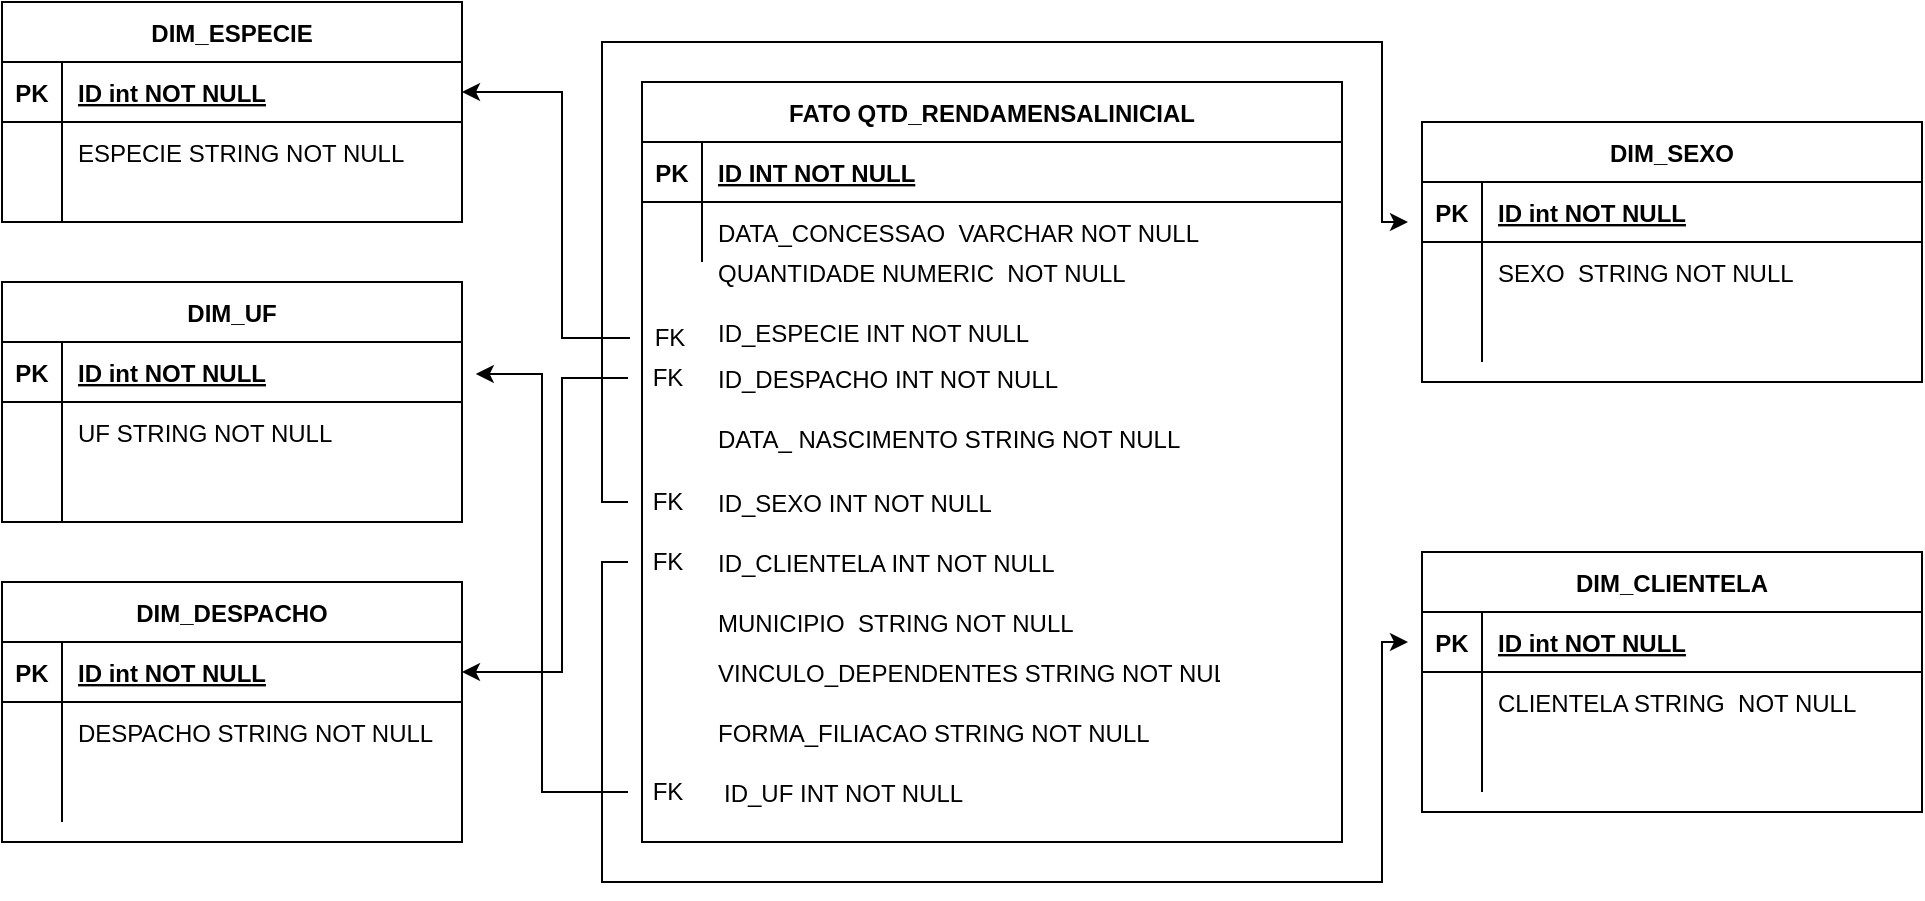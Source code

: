 <mxfile version="14.8.6" type="github">
  <diagram id="R2lEEEUBdFMjLlhIrx00" name="Page-1">
    <mxGraphModel dx="2170" dy="484" grid="1" gridSize="10" guides="1" tooltips="1" connect="1" arrows="1" fold="1" page="1" pageScale="1" pageWidth="850" pageHeight="1100" math="0" shadow="0" extFonts="Permanent Marker^https://fonts.googleapis.com/css?family=Permanent+Marker">
      <root>
        <mxCell id="0" />
        <mxCell id="1" parent="0" />
        <mxCell id="C-vyLk0tnHw3VtMMgP7b-2" value="DIM_ESPECIE" style="shape=table;startSize=30;container=1;collapsible=1;childLayout=tableLayout;fixedRows=1;rowLines=0;fontStyle=1;align=center;resizeLast=1;" parent="1" vertex="1">
          <mxGeometry x="-10" y="100" width="230" height="110" as="geometry" />
        </mxCell>
        <mxCell id="C-vyLk0tnHw3VtMMgP7b-3" value="" style="shape=partialRectangle;collapsible=0;dropTarget=0;pointerEvents=0;fillColor=none;points=[[0,0.5],[1,0.5]];portConstraint=eastwest;top=0;left=0;right=0;bottom=1;" parent="C-vyLk0tnHw3VtMMgP7b-2" vertex="1">
          <mxGeometry y="30" width="230" height="30" as="geometry" />
        </mxCell>
        <mxCell id="C-vyLk0tnHw3VtMMgP7b-4" value="PK" style="shape=partialRectangle;overflow=hidden;connectable=0;fillColor=none;top=0;left=0;bottom=0;right=0;fontStyle=1;" parent="C-vyLk0tnHw3VtMMgP7b-3" vertex="1">
          <mxGeometry width="30" height="30" as="geometry" />
        </mxCell>
        <mxCell id="C-vyLk0tnHw3VtMMgP7b-5" value="ID int NOT NULL " style="shape=partialRectangle;overflow=hidden;connectable=0;fillColor=none;top=0;left=0;bottom=0;right=0;align=left;spacingLeft=6;fontStyle=5;" parent="C-vyLk0tnHw3VtMMgP7b-3" vertex="1">
          <mxGeometry x="30" width="200" height="30" as="geometry" />
        </mxCell>
        <mxCell id="C-vyLk0tnHw3VtMMgP7b-9" value="" style="shape=partialRectangle;collapsible=0;dropTarget=0;pointerEvents=0;fillColor=none;points=[[0,0.5],[1,0.5]];portConstraint=eastwest;top=0;left=0;right=0;bottom=0;" parent="C-vyLk0tnHw3VtMMgP7b-2" vertex="1">
          <mxGeometry y="60" width="230" height="30" as="geometry" />
        </mxCell>
        <mxCell id="C-vyLk0tnHw3VtMMgP7b-10" value="" style="shape=partialRectangle;overflow=hidden;connectable=0;fillColor=none;top=0;left=0;bottom=0;right=0;" parent="C-vyLk0tnHw3VtMMgP7b-9" vertex="1">
          <mxGeometry width="30" height="30" as="geometry" />
        </mxCell>
        <mxCell id="C-vyLk0tnHw3VtMMgP7b-11" value="ESPECIE STRING NOT NULL" style="shape=partialRectangle;overflow=hidden;connectable=0;fillColor=none;top=0;left=0;bottom=0;right=0;align=left;spacingLeft=6;" parent="C-vyLk0tnHw3VtMMgP7b-9" vertex="1">
          <mxGeometry x="30" width="200" height="30" as="geometry" />
        </mxCell>
        <mxCell id="C-vyLk0tnHw3VtMMgP7b-6" value="" style="shape=partialRectangle;collapsible=0;dropTarget=0;pointerEvents=0;fillColor=none;points=[[0,0.5],[1,0.5]];portConstraint=eastwest;top=0;left=0;right=0;bottom=0;" parent="C-vyLk0tnHw3VtMMgP7b-2" vertex="1">
          <mxGeometry y="90" width="230" height="20" as="geometry" />
        </mxCell>
        <mxCell id="C-vyLk0tnHw3VtMMgP7b-7" value="" style="shape=partialRectangle;overflow=hidden;connectable=0;fillColor=none;top=0;left=0;bottom=0;right=0;" parent="C-vyLk0tnHw3VtMMgP7b-6" vertex="1">
          <mxGeometry width="30" height="20" as="geometry" />
        </mxCell>
        <mxCell id="C-vyLk0tnHw3VtMMgP7b-8" value="" style="shape=partialRectangle;overflow=hidden;connectable=0;fillColor=none;top=0;left=0;bottom=0;right=0;align=left;spacingLeft=6;" parent="C-vyLk0tnHw3VtMMgP7b-6" vertex="1">
          <mxGeometry x="30" width="200" height="20" as="geometry" />
        </mxCell>
        <mxCell id="C-vyLk0tnHw3VtMMgP7b-13" value="DIM_UF" style="shape=table;startSize=30;container=1;collapsible=1;childLayout=tableLayout;fixedRows=1;rowLines=0;fontStyle=1;align=center;resizeLast=1;" parent="1" vertex="1">
          <mxGeometry x="-10" y="240" width="230" height="120" as="geometry" />
        </mxCell>
        <mxCell id="C-vyLk0tnHw3VtMMgP7b-14" value="" style="shape=partialRectangle;collapsible=0;dropTarget=0;pointerEvents=0;fillColor=none;points=[[0,0.5],[1,0.5]];portConstraint=eastwest;top=0;left=0;right=0;bottom=1;" parent="C-vyLk0tnHw3VtMMgP7b-13" vertex="1">
          <mxGeometry y="30" width="230" height="30" as="geometry" />
        </mxCell>
        <mxCell id="C-vyLk0tnHw3VtMMgP7b-15" value="PK" style="shape=partialRectangle;overflow=hidden;connectable=0;fillColor=none;top=0;left=0;bottom=0;right=0;fontStyle=1;" parent="C-vyLk0tnHw3VtMMgP7b-14" vertex="1">
          <mxGeometry width="30" height="30" as="geometry" />
        </mxCell>
        <mxCell id="C-vyLk0tnHw3VtMMgP7b-16" value="ID int NOT NULL " style="shape=partialRectangle;overflow=hidden;connectable=0;fillColor=none;top=0;left=0;bottom=0;right=0;align=left;spacingLeft=6;fontStyle=5;" parent="C-vyLk0tnHw3VtMMgP7b-14" vertex="1">
          <mxGeometry x="30" width="200" height="30" as="geometry" />
        </mxCell>
        <mxCell id="C-vyLk0tnHw3VtMMgP7b-17" value="" style="shape=partialRectangle;collapsible=0;dropTarget=0;pointerEvents=0;fillColor=none;points=[[0,0.5],[1,0.5]];portConstraint=eastwest;top=0;left=0;right=0;bottom=0;" parent="C-vyLk0tnHw3VtMMgP7b-13" vertex="1">
          <mxGeometry y="60" width="230" height="30" as="geometry" />
        </mxCell>
        <mxCell id="C-vyLk0tnHw3VtMMgP7b-18" value="" style="shape=partialRectangle;overflow=hidden;connectable=0;fillColor=none;top=0;left=0;bottom=0;right=0;" parent="C-vyLk0tnHw3VtMMgP7b-17" vertex="1">
          <mxGeometry width="30" height="30" as="geometry" />
        </mxCell>
        <mxCell id="C-vyLk0tnHw3VtMMgP7b-19" value="UF STRING NOT NULL" style="shape=partialRectangle;overflow=hidden;connectable=0;fillColor=none;top=0;left=0;bottom=0;right=0;align=left;spacingLeft=6;" parent="C-vyLk0tnHw3VtMMgP7b-17" vertex="1">
          <mxGeometry x="30" width="200" height="30" as="geometry" />
        </mxCell>
        <mxCell id="C-vyLk0tnHw3VtMMgP7b-20" value="" style="shape=partialRectangle;collapsible=0;dropTarget=0;pointerEvents=0;fillColor=none;points=[[0,0.5],[1,0.5]];portConstraint=eastwest;top=0;left=0;right=0;bottom=0;" parent="C-vyLk0tnHw3VtMMgP7b-13" vertex="1">
          <mxGeometry y="90" width="230" height="30" as="geometry" />
        </mxCell>
        <mxCell id="C-vyLk0tnHw3VtMMgP7b-21" value="" style="shape=partialRectangle;overflow=hidden;connectable=0;fillColor=none;top=0;left=0;bottom=0;right=0;" parent="C-vyLk0tnHw3VtMMgP7b-20" vertex="1">
          <mxGeometry width="30" height="30" as="geometry" />
        </mxCell>
        <mxCell id="C-vyLk0tnHw3VtMMgP7b-22" value="" style="shape=partialRectangle;overflow=hidden;connectable=0;fillColor=none;top=0;left=0;bottom=0;right=0;align=left;spacingLeft=6;" parent="C-vyLk0tnHw3VtMMgP7b-20" vertex="1">
          <mxGeometry x="30" width="200" height="30" as="geometry" />
        </mxCell>
        <mxCell id="C-vyLk0tnHw3VtMMgP7b-23" value="FATO QTD_RENDAMENSALINICIAL" style="shape=table;startSize=30;container=1;collapsible=1;childLayout=tableLayout;fixedRows=1;rowLines=0;fontStyle=1;align=center;resizeLast=1;" parent="1" vertex="1">
          <mxGeometry x="310" y="140" width="350" height="380" as="geometry" />
        </mxCell>
        <mxCell id="C-vyLk0tnHw3VtMMgP7b-24" value="" style="shape=partialRectangle;collapsible=0;dropTarget=0;pointerEvents=0;fillColor=none;points=[[0,0.5],[1,0.5]];portConstraint=eastwest;top=0;left=0;right=0;bottom=1;" parent="C-vyLk0tnHw3VtMMgP7b-23" vertex="1">
          <mxGeometry y="30" width="350" height="30" as="geometry" />
        </mxCell>
        <mxCell id="C-vyLk0tnHw3VtMMgP7b-25" value="PK" style="shape=partialRectangle;overflow=hidden;connectable=0;fillColor=none;top=0;left=0;bottom=0;right=0;fontStyle=1;" parent="C-vyLk0tnHw3VtMMgP7b-24" vertex="1">
          <mxGeometry width="30" height="30" as="geometry" />
        </mxCell>
        <mxCell id="C-vyLk0tnHw3VtMMgP7b-26" value="ID INT NOT NULL" style="shape=partialRectangle;overflow=hidden;connectable=0;fillColor=none;top=0;left=0;bottom=0;right=0;align=left;spacingLeft=6;fontStyle=5;" parent="C-vyLk0tnHw3VtMMgP7b-24" vertex="1">
          <mxGeometry x="30" width="320" height="30" as="geometry" />
        </mxCell>
        <mxCell id="C-vyLk0tnHw3VtMMgP7b-27" value="" style="shape=partialRectangle;collapsible=0;dropTarget=0;pointerEvents=0;fillColor=none;points=[[0,0.5],[1,0.5]];portConstraint=eastwest;top=0;left=0;right=0;bottom=0;" parent="C-vyLk0tnHw3VtMMgP7b-23" vertex="1">
          <mxGeometry y="60" width="350" height="30" as="geometry" />
        </mxCell>
        <mxCell id="C-vyLk0tnHw3VtMMgP7b-28" value="" style="shape=partialRectangle;overflow=hidden;connectable=0;fillColor=none;top=0;left=0;bottom=0;right=0;" parent="C-vyLk0tnHw3VtMMgP7b-27" vertex="1">
          <mxGeometry width="30" height="30" as="geometry" />
        </mxCell>
        <mxCell id="C-vyLk0tnHw3VtMMgP7b-29" value="DATA_CONCESSAO  VARCHAR NOT NULL" style="shape=partialRectangle;overflow=hidden;connectable=0;fillColor=none;top=0;left=0;bottom=0;right=0;align=left;spacingLeft=6;" parent="C-vyLk0tnHw3VtMMgP7b-27" vertex="1">
          <mxGeometry x="30" width="320" height="30" as="geometry" />
        </mxCell>
        <mxCell id="EfRv3qp3haRmgpOeO71W-1" value="" style="shape=partialRectangle;collapsible=0;dropTarget=0;pointerEvents=0;fillColor=none;points=[[0,0.5],[1,0.5]];portConstraint=eastwest;top=0;left=0;right=0;bottom=0;" parent="1" vertex="1">
          <mxGeometry x="310" y="220" width="290" height="30" as="geometry" />
        </mxCell>
        <mxCell id="EfRv3qp3haRmgpOeO71W-2" value="" style="shape=partialRectangle;overflow=hidden;connectable=0;fillColor=none;top=0;left=0;bottom=0;right=0;" parent="EfRv3qp3haRmgpOeO71W-1" vertex="1">
          <mxGeometry width="30" height="30" as="geometry" />
        </mxCell>
        <mxCell id="EfRv3qp3haRmgpOeO71W-3" value="QUANTIDADE NUMERIC  NOT NULL" style="shape=partialRectangle;overflow=hidden;connectable=0;fillColor=none;top=0;left=0;bottom=0;right=0;align=left;spacingLeft=6;" parent="1" vertex="1">
          <mxGeometry x="340" y="220" width="260" height="30" as="geometry" />
        </mxCell>
        <mxCell id="EfRv3qp3haRmgpOeO71W-4" value="ID_CLIENTELA INT NOT NULL " style="shape=partialRectangle;overflow=hidden;connectable=0;fillColor=none;top=0;left=0;bottom=0;right=0;align=left;spacingLeft=6;" parent="1" vertex="1">
          <mxGeometry x="340" y="365" width="260" height="30" as="geometry" />
        </mxCell>
        <mxCell id="gvUjovy2ckil6-E0hNrR-51" style="edgeStyle=orthogonalEdgeStyle;rounded=0;orthogonalLoop=1;jettySize=auto;html=1;entryX=1;entryY=0.5;entryDx=0;entryDy=0;" edge="1" parent="1" source="EfRv3qp3haRmgpOeO71W-6" target="gvUjovy2ckil6-E0hNrR-16">
          <mxGeometry relative="1" as="geometry">
            <Array as="points">
              <mxPoint x="270" y="288" />
              <mxPoint x="270" y="435" />
            </Array>
          </mxGeometry>
        </mxCell>
        <mxCell id="EfRv3qp3haRmgpOeO71W-6" value="FK" style="text;html=1;strokeColor=none;fillColor=none;align=center;verticalAlign=middle;whiteSpace=wrap;rounded=0;" parent="1" vertex="1">
          <mxGeometry x="303" y="278" width="40" height="20" as="geometry" />
        </mxCell>
        <mxCell id="EfRv3qp3haRmgpOeO71W-7" value="ID_UF INT NOT NULL " style="shape=partialRectangle;overflow=hidden;connectable=0;fillColor=none;top=0;left=0;bottom=0;right=0;align=left;spacingLeft=6;" parent="1" vertex="1">
          <mxGeometry x="343" y="480" width="260" height="30" as="geometry" />
        </mxCell>
        <mxCell id="gvUjovy2ckil6-E0hNrR-45" style="edgeStyle=orthogonalEdgeStyle;rounded=0;orthogonalLoop=1;jettySize=auto;html=1;entryX=1;entryY=0.5;entryDx=0;entryDy=0;" edge="1" parent="1" source="EfRv3qp3haRmgpOeO71W-8" target="C-vyLk0tnHw3VtMMgP7b-3">
          <mxGeometry relative="1" as="geometry">
            <Array as="points">
              <mxPoint x="270" y="268" />
              <mxPoint x="270" y="145" />
            </Array>
          </mxGeometry>
        </mxCell>
        <mxCell id="EfRv3qp3haRmgpOeO71W-8" value="FK" style="text;html=1;strokeColor=none;fillColor=none;align=center;verticalAlign=middle;whiteSpace=wrap;rounded=0;" parent="1" vertex="1">
          <mxGeometry x="304" y="258" width="40" height="20" as="geometry" />
        </mxCell>
        <mxCell id="EfRv3qp3haRmgpOeO71W-9" value="ID_ESPECIE INT NOT NULL " style="shape=partialRectangle;overflow=hidden;connectable=0;fillColor=none;top=0;left=0;bottom=0;right=0;align=left;spacingLeft=6;" parent="1" vertex="1">
          <mxGeometry x="340" y="250" width="260" height="30" as="geometry" />
        </mxCell>
        <mxCell id="EfRv3qp3haRmgpOeO71W-10" value="ID_DESPACHO INT NOT NULL " style="shape=partialRectangle;overflow=hidden;connectable=0;fillColor=none;top=0;left=0;bottom=0;right=0;align=left;spacingLeft=6;" parent="1" vertex="1">
          <mxGeometry x="340" y="273" width="260" height="30" as="geometry" />
        </mxCell>
        <mxCell id="gvUjovy2ckil6-E0hNrR-1" value="ID_SEXO INT NOT NULL " style="shape=partialRectangle;overflow=hidden;connectable=0;fillColor=none;top=0;left=0;bottom=0;right=0;align=left;spacingLeft=6;" vertex="1" parent="1">
          <mxGeometry x="340" y="335" width="260" height="30" as="geometry" />
        </mxCell>
        <mxCell id="gvUjovy2ckil6-E0hNrR-52" style="edgeStyle=orthogonalEdgeStyle;rounded=0;orthogonalLoop=1;jettySize=auto;html=1;entryX=-0.028;entryY=0.667;entryDx=0;entryDy=0;entryPerimeter=0;" edge="1" parent="1" source="gvUjovy2ckil6-E0hNrR-4" target="gvUjovy2ckil6-E0hNrR-36">
          <mxGeometry relative="1" as="geometry">
            <Array as="points">
              <mxPoint x="290" y="350" />
              <mxPoint x="290" y="120" />
              <mxPoint x="680" y="120" />
              <mxPoint x="680" y="210" />
            </Array>
          </mxGeometry>
        </mxCell>
        <mxCell id="gvUjovy2ckil6-E0hNrR-4" value="FK" style="text;html=1;strokeColor=none;fillColor=none;align=center;verticalAlign=middle;whiteSpace=wrap;rounded=0;" vertex="1" parent="1">
          <mxGeometry x="303" y="340" width="40" height="20" as="geometry" />
        </mxCell>
        <mxCell id="gvUjovy2ckil6-E0hNrR-55" style="edgeStyle=orthogonalEdgeStyle;rounded=0;orthogonalLoop=1;jettySize=auto;html=1;entryX=1.03;entryY=0.533;entryDx=0;entryDy=0;entryPerimeter=0;" edge="1" parent="1" source="gvUjovy2ckil6-E0hNrR-5" target="C-vyLk0tnHw3VtMMgP7b-14">
          <mxGeometry relative="1" as="geometry">
            <Array as="points">
              <mxPoint x="260" y="495" />
              <mxPoint x="260" y="286" />
            </Array>
          </mxGeometry>
        </mxCell>
        <mxCell id="gvUjovy2ckil6-E0hNrR-5" value="FK" style="text;html=1;strokeColor=none;fillColor=none;align=center;verticalAlign=middle;whiteSpace=wrap;rounded=0;" vertex="1" parent="1">
          <mxGeometry x="303" y="485" width="40" height="20" as="geometry" />
        </mxCell>
        <mxCell id="gvUjovy2ckil6-E0hNrR-54" style="edgeStyle=orthogonalEdgeStyle;rounded=0;orthogonalLoop=1;jettySize=auto;html=1;entryX=-0.028;entryY=0.5;entryDx=0;entryDy=0;entryPerimeter=0;" edge="1" parent="1" source="gvUjovy2ckil6-E0hNrR-6" target="gvUjovy2ckil6-E0hNrR-26">
          <mxGeometry relative="1" as="geometry">
            <Array as="points">
              <mxPoint x="290" y="380" />
              <mxPoint x="290" y="540" />
              <mxPoint x="680" y="540" />
              <mxPoint x="680" y="420" />
            </Array>
          </mxGeometry>
        </mxCell>
        <mxCell id="gvUjovy2ckil6-E0hNrR-6" value="FK" style="text;html=1;strokeColor=none;fillColor=none;align=center;verticalAlign=middle;whiteSpace=wrap;rounded=0;" vertex="1" parent="1">
          <mxGeometry x="303" y="370" width="40" height="20" as="geometry" />
        </mxCell>
        <mxCell id="gvUjovy2ckil6-E0hNrR-7" value="VINCULO_DEPENDENTES STRING NOT NULL " style="shape=partialRectangle;overflow=hidden;connectable=0;fillColor=none;top=0;left=0;bottom=0;right=0;align=left;spacingLeft=6;" vertex="1" parent="1">
          <mxGeometry x="340" y="420" width="260" height="30" as="geometry" />
        </mxCell>
        <mxCell id="gvUjovy2ckil6-E0hNrR-8" value="FORMA_FILIACAO STRING NOT NULL " style="shape=partialRectangle;overflow=hidden;connectable=0;fillColor=none;top=0;left=0;bottom=0;right=0;align=left;spacingLeft=6;" vertex="1" parent="1">
          <mxGeometry x="340" y="450" width="260" height="30" as="geometry" />
        </mxCell>
        <mxCell id="gvUjovy2ckil6-E0hNrR-9" value="MUNICIPIO  STRING NOT NULL " style="shape=partialRectangle;overflow=hidden;connectable=0;fillColor=none;top=0;left=0;bottom=0;right=0;align=left;spacingLeft=6;" vertex="1" parent="1">
          <mxGeometry x="340" y="395" width="260" height="30" as="geometry" />
        </mxCell>
        <mxCell id="gvUjovy2ckil6-E0hNrR-11" value="DATA_ NASCIMENTO STRING NOT NULL " style="shape=partialRectangle;overflow=hidden;connectable=0;fillColor=none;top=0;left=0;bottom=0;right=0;align=left;spacingLeft=6;" vertex="1" parent="1">
          <mxGeometry x="340" y="303" width="260" height="30" as="geometry" />
        </mxCell>
        <mxCell id="gvUjovy2ckil6-E0hNrR-15" value="DIM_DESPACHO" style="shape=table;startSize=30;container=1;collapsible=1;childLayout=tableLayout;fixedRows=1;rowLines=0;fontStyle=1;align=center;resizeLast=1;" vertex="1" parent="1">
          <mxGeometry x="-10" y="390" width="230" height="130" as="geometry" />
        </mxCell>
        <mxCell id="gvUjovy2ckil6-E0hNrR-16" value="" style="shape=partialRectangle;collapsible=0;dropTarget=0;pointerEvents=0;fillColor=none;points=[[0,0.5],[1,0.5]];portConstraint=eastwest;top=0;left=0;right=0;bottom=1;" vertex="1" parent="gvUjovy2ckil6-E0hNrR-15">
          <mxGeometry y="30" width="230" height="30" as="geometry" />
        </mxCell>
        <mxCell id="gvUjovy2ckil6-E0hNrR-17" value="PK" style="shape=partialRectangle;overflow=hidden;connectable=0;fillColor=none;top=0;left=0;bottom=0;right=0;fontStyle=1;" vertex="1" parent="gvUjovy2ckil6-E0hNrR-16">
          <mxGeometry width="30" height="30" as="geometry" />
        </mxCell>
        <mxCell id="gvUjovy2ckil6-E0hNrR-18" value="ID int NOT NULL " style="shape=partialRectangle;overflow=hidden;connectable=0;fillColor=none;top=0;left=0;bottom=0;right=0;align=left;spacingLeft=6;fontStyle=5;" vertex="1" parent="gvUjovy2ckil6-E0hNrR-16">
          <mxGeometry x="30" width="200" height="30" as="geometry" />
        </mxCell>
        <mxCell id="gvUjovy2ckil6-E0hNrR-19" value="" style="shape=partialRectangle;collapsible=0;dropTarget=0;pointerEvents=0;fillColor=none;points=[[0,0.5],[1,0.5]];portConstraint=eastwest;top=0;left=0;right=0;bottom=0;" vertex="1" parent="gvUjovy2ckil6-E0hNrR-15">
          <mxGeometry y="60" width="230" height="30" as="geometry" />
        </mxCell>
        <mxCell id="gvUjovy2ckil6-E0hNrR-20" value="" style="shape=partialRectangle;overflow=hidden;connectable=0;fillColor=none;top=0;left=0;bottom=0;right=0;" vertex="1" parent="gvUjovy2ckil6-E0hNrR-19">
          <mxGeometry width="30" height="30" as="geometry" />
        </mxCell>
        <mxCell id="gvUjovy2ckil6-E0hNrR-21" value="DESPACHO STRING NOT NULL" style="shape=partialRectangle;overflow=hidden;connectable=0;fillColor=none;top=0;left=0;bottom=0;right=0;align=left;spacingLeft=6;" vertex="1" parent="gvUjovy2ckil6-E0hNrR-19">
          <mxGeometry x="30" width="200" height="30" as="geometry" />
        </mxCell>
        <mxCell id="gvUjovy2ckil6-E0hNrR-22" value="" style="shape=partialRectangle;collapsible=0;dropTarget=0;pointerEvents=0;fillColor=none;points=[[0,0.5],[1,0.5]];portConstraint=eastwest;top=0;left=0;right=0;bottom=0;" vertex="1" parent="gvUjovy2ckil6-E0hNrR-15">
          <mxGeometry y="90" width="230" height="30" as="geometry" />
        </mxCell>
        <mxCell id="gvUjovy2ckil6-E0hNrR-23" value="" style="shape=partialRectangle;overflow=hidden;connectable=0;fillColor=none;top=0;left=0;bottom=0;right=0;" vertex="1" parent="gvUjovy2ckil6-E0hNrR-22">
          <mxGeometry width="30" height="30" as="geometry" />
        </mxCell>
        <mxCell id="gvUjovy2ckil6-E0hNrR-24" value="" style="shape=partialRectangle;overflow=hidden;connectable=0;fillColor=none;top=0;left=0;bottom=0;right=0;align=left;spacingLeft=6;" vertex="1" parent="gvUjovy2ckil6-E0hNrR-22">
          <mxGeometry x="30" width="200" height="30" as="geometry" />
        </mxCell>
        <mxCell id="gvUjovy2ckil6-E0hNrR-25" value="DIM_CLIENTELA" style="shape=table;startSize=30;container=1;collapsible=1;childLayout=tableLayout;fixedRows=1;rowLines=0;fontStyle=1;align=center;resizeLast=1;" vertex="1" parent="1">
          <mxGeometry x="700" y="375" width="250" height="130" as="geometry" />
        </mxCell>
        <mxCell id="gvUjovy2ckil6-E0hNrR-26" value="" style="shape=partialRectangle;collapsible=0;dropTarget=0;pointerEvents=0;fillColor=none;points=[[0,0.5],[1,0.5]];portConstraint=eastwest;top=0;left=0;right=0;bottom=1;" vertex="1" parent="gvUjovy2ckil6-E0hNrR-25">
          <mxGeometry y="30" width="250" height="30" as="geometry" />
        </mxCell>
        <mxCell id="gvUjovy2ckil6-E0hNrR-27" value="PK" style="shape=partialRectangle;overflow=hidden;connectable=0;fillColor=none;top=0;left=0;bottom=0;right=0;fontStyle=1;" vertex="1" parent="gvUjovy2ckil6-E0hNrR-26">
          <mxGeometry width="30" height="30" as="geometry" />
        </mxCell>
        <mxCell id="gvUjovy2ckil6-E0hNrR-28" value="ID int NOT NULL " style="shape=partialRectangle;overflow=hidden;connectable=0;fillColor=none;top=0;left=0;bottom=0;right=0;align=left;spacingLeft=6;fontStyle=5;" vertex="1" parent="gvUjovy2ckil6-E0hNrR-26">
          <mxGeometry x="30" width="220" height="30" as="geometry" />
        </mxCell>
        <mxCell id="gvUjovy2ckil6-E0hNrR-29" value="" style="shape=partialRectangle;collapsible=0;dropTarget=0;pointerEvents=0;fillColor=none;points=[[0,0.5],[1,0.5]];portConstraint=eastwest;top=0;left=0;right=0;bottom=0;" vertex="1" parent="gvUjovy2ckil6-E0hNrR-25">
          <mxGeometry y="60" width="250" height="30" as="geometry" />
        </mxCell>
        <mxCell id="gvUjovy2ckil6-E0hNrR-30" value="" style="shape=partialRectangle;overflow=hidden;connectable=0;fillColor=none;top=0;left=0;bottom=0;right=0;" vertex="1" parent="gvUjovy2ckil6-E0hNrR-29">
          <mxGeometry width="30" height="30" as="geometry" />
        </mxCell>
        <mxCell id="gvUjovy2ckil6-E0hNrR-31" value="CLIENTELA STRING  NOT NULL" style="shape=partialRectangle;overflow=hidden;connectable=0;fillColor=none;top=0;left=0;bottom=0;right=0;align=left;spacingLeft=6;" vertex="1" parent="gvUjovy2ckil6-E0hNrR-29">
          <mxGeometry x="30" width="220" height="30" as="geometry" />
        </mxCell>
        <mxCell id="gvUjovy2ckil6-E0hNrR-32" value="" style="shape=partialRectangle;collapsible=0;dropTarget=0;pointerEvents=0;fillColor=none;points=[[0,0.5],[1,0.5]];portConstraint=eastwest;top=0;left=0;right=0;bottom=0;" vertex="1" parent="gvUjovy2ckil6-E0hNrR-25">
          <mxGeometry y="90" width="250" height="30" as="geometry" />
        </mxCell>
        <mxCell id="gvUjovy2ckil6-E0hNrR-33" value="" style="shape=partialRectangle;overflow=hidden;connectable=0;fillColor=none;top=0;left=0;bottom=0;right=0;" vertex="1" parent="gvUjovy2ckil6-E0hNrR-32">
          <mxGeometry width="30" height="30" as="geometry" />
        </mxCell>
        <mxCell id="gvUjovy2ckil6-E0hNrR-34" value="" style="shape=partialRectangle;overflow=hidden;connectable=0;fillColor=none;top=0;left=0;bottom=0;right=0;align=left;spacingLeft=6;" vertex="1" parent="gvUjovy2ckil6-E0hNrR-32">
          <mxGeometry x="30" width="220" height="30" as="geometry" />
        </mxCell>
        <mxCell id="gvUjovy2ckil6-E0hNrR-35" value="DIM_SEXO" style="shape=table;startSize=30;container=1;collapsible=1;childLayout=tableLayout;fixedRows=1;rowLines=0;fontStyle=1;align=center;resizeLast=1;" vertex="1" parent="1">
          <mxGeometry x="700" y="160" width="250" height="130" as="geometry" />
        </mxCell>
        <mxCell id="gvUjovy2ckil6-E0hNrR-36" value="" style="shape=partialRectangle;collapsible=0;dropTarget=0;pointerEvents=0;fillColor=none;points=[[0,0.5],[1,0.5]];portConstraint=eastwest;top=0;left=0;right=0;bottom=1;" vertex="1" parent="gvUjovy2ckil6-E0hNrR-35">
          <mxGeometry y="30" width="250" height="30" as="geometry" />
        </mxCell>
        <mxCell id="gvUjovy2ckil6-E0hNrR-37" value="PK" style="shape=partialRectangle;overflow=hidden;connectable=0;fillColor=none;top=0;left=0;bottom=0;right=0;fontStyle=1;" vertex="1" parent="gvUjovy2ckil6-E0hNrR-36">
          <mxGeometry width="30" height="30" as="geometry" />
        </mxCell>
        <mxCell id="gvUjovy2ckil6-E0hNrR-38" value="ID int NOT NULL " style="shape=partialRectangle;overflow=hidden;connectable=0;fillColor=none;top=0;left=0;bottom=0;right=0;align=left;spacingLeft=6;fontStyle=5;" vertex="1" parent="gvUjovy2ckil6-E0hNrR-36">
          <mxGeometry x="30" width="220" height="30" as="geometry" />
        </mxCell>
        <mxCell id="gvUjovy2ckil6-E0hNrR-39" value="" style="shape=partialRectangle;collapsible=0;dropTarget=0;pointerEvents=0;fillColor=none;points=[[0,0.5],[1,0.5]];portConstraint=eastwest;top=0;left=0;right=0;bottom=0;" vertex="1" parent="gvUjovy2ckil6-E0hNrR-35">
          <mxGeometry y="60" width="250" height="30" as="geometry" />
        </mxCell>
        <mxCell id="gvUjovy2ckil6-E0hNrR-40" value="" style="shape=partialRectangle;overflow=hidden;connectable=0;fillColor=none;top=0;left=0;bottom=0;right=0;" vertex="1" parent="gvUjovy2ckil6-E0hNrR-39">
          <mxGeometry width="30" height="30" as="geometry" />
        </mxCell>
        <mxCell id="gvUjovy2ckil6-E0hNrR-41" value="SEXO  STRING NOT NULL" style="shape=partialRectangle;overflow=hidden;connectable=0;fillColor=none;top=0;left=0;bottom=0;right=0;align=left;spacingLeft=6;" vertex="1" parent="gvUjovy2ckil6-E0hNrR-39">
          <mxGeometry x="30" width="220" height="30" as="geometry" />
        </mxCell>
        <mxCell id="gvUjovy2ckil6-E0hNrR-42" value="" style="shape=partialRectangle;collapsible=0;dropTarget=0;pointerEvents=0;fillColor=none;points=[[0,0.5],[1,0.5]];portConstraint=eastwest;top=0;left=0;right=0;bottom=0;" vertex="1" parent="gvUjovy2ckil6-E0hNrR-35">
          <mxGeometry y="90" width="250" height="30" as="geometry" />
        </mxCell>
        <mxCell id="gvUjovy2ckil6-E0hNrR-43" value="" style="shape=partialRectangle;overflow=hidden;connectable=0;fillColor=none;top=0;left=0;bottom=0;right=0;" vertex="1" parent="gvUjovy2ckil6-E0hNrR-42">
          <mxGeometry width="30" height="30" as="geometry" />
        </mxCell>
        <mxCell id="gvUjovy2ckil6-E0hNrR-44" value="" style="shape=partialRectangle;overflow=hidden;connectable=0;fillColor=none;top=0;left=0;bottom=0;right=0;align=left;spacingLeft=6;" vertex="1" parent="gvUjovy2ckil6-E0hNrR-42">
          <mxGeometry x="30" width="220" height="30" as="geometry" />
        </mxCell>
      </root>
    </mxGraphModel>
  </diagram>
</mxfile>
